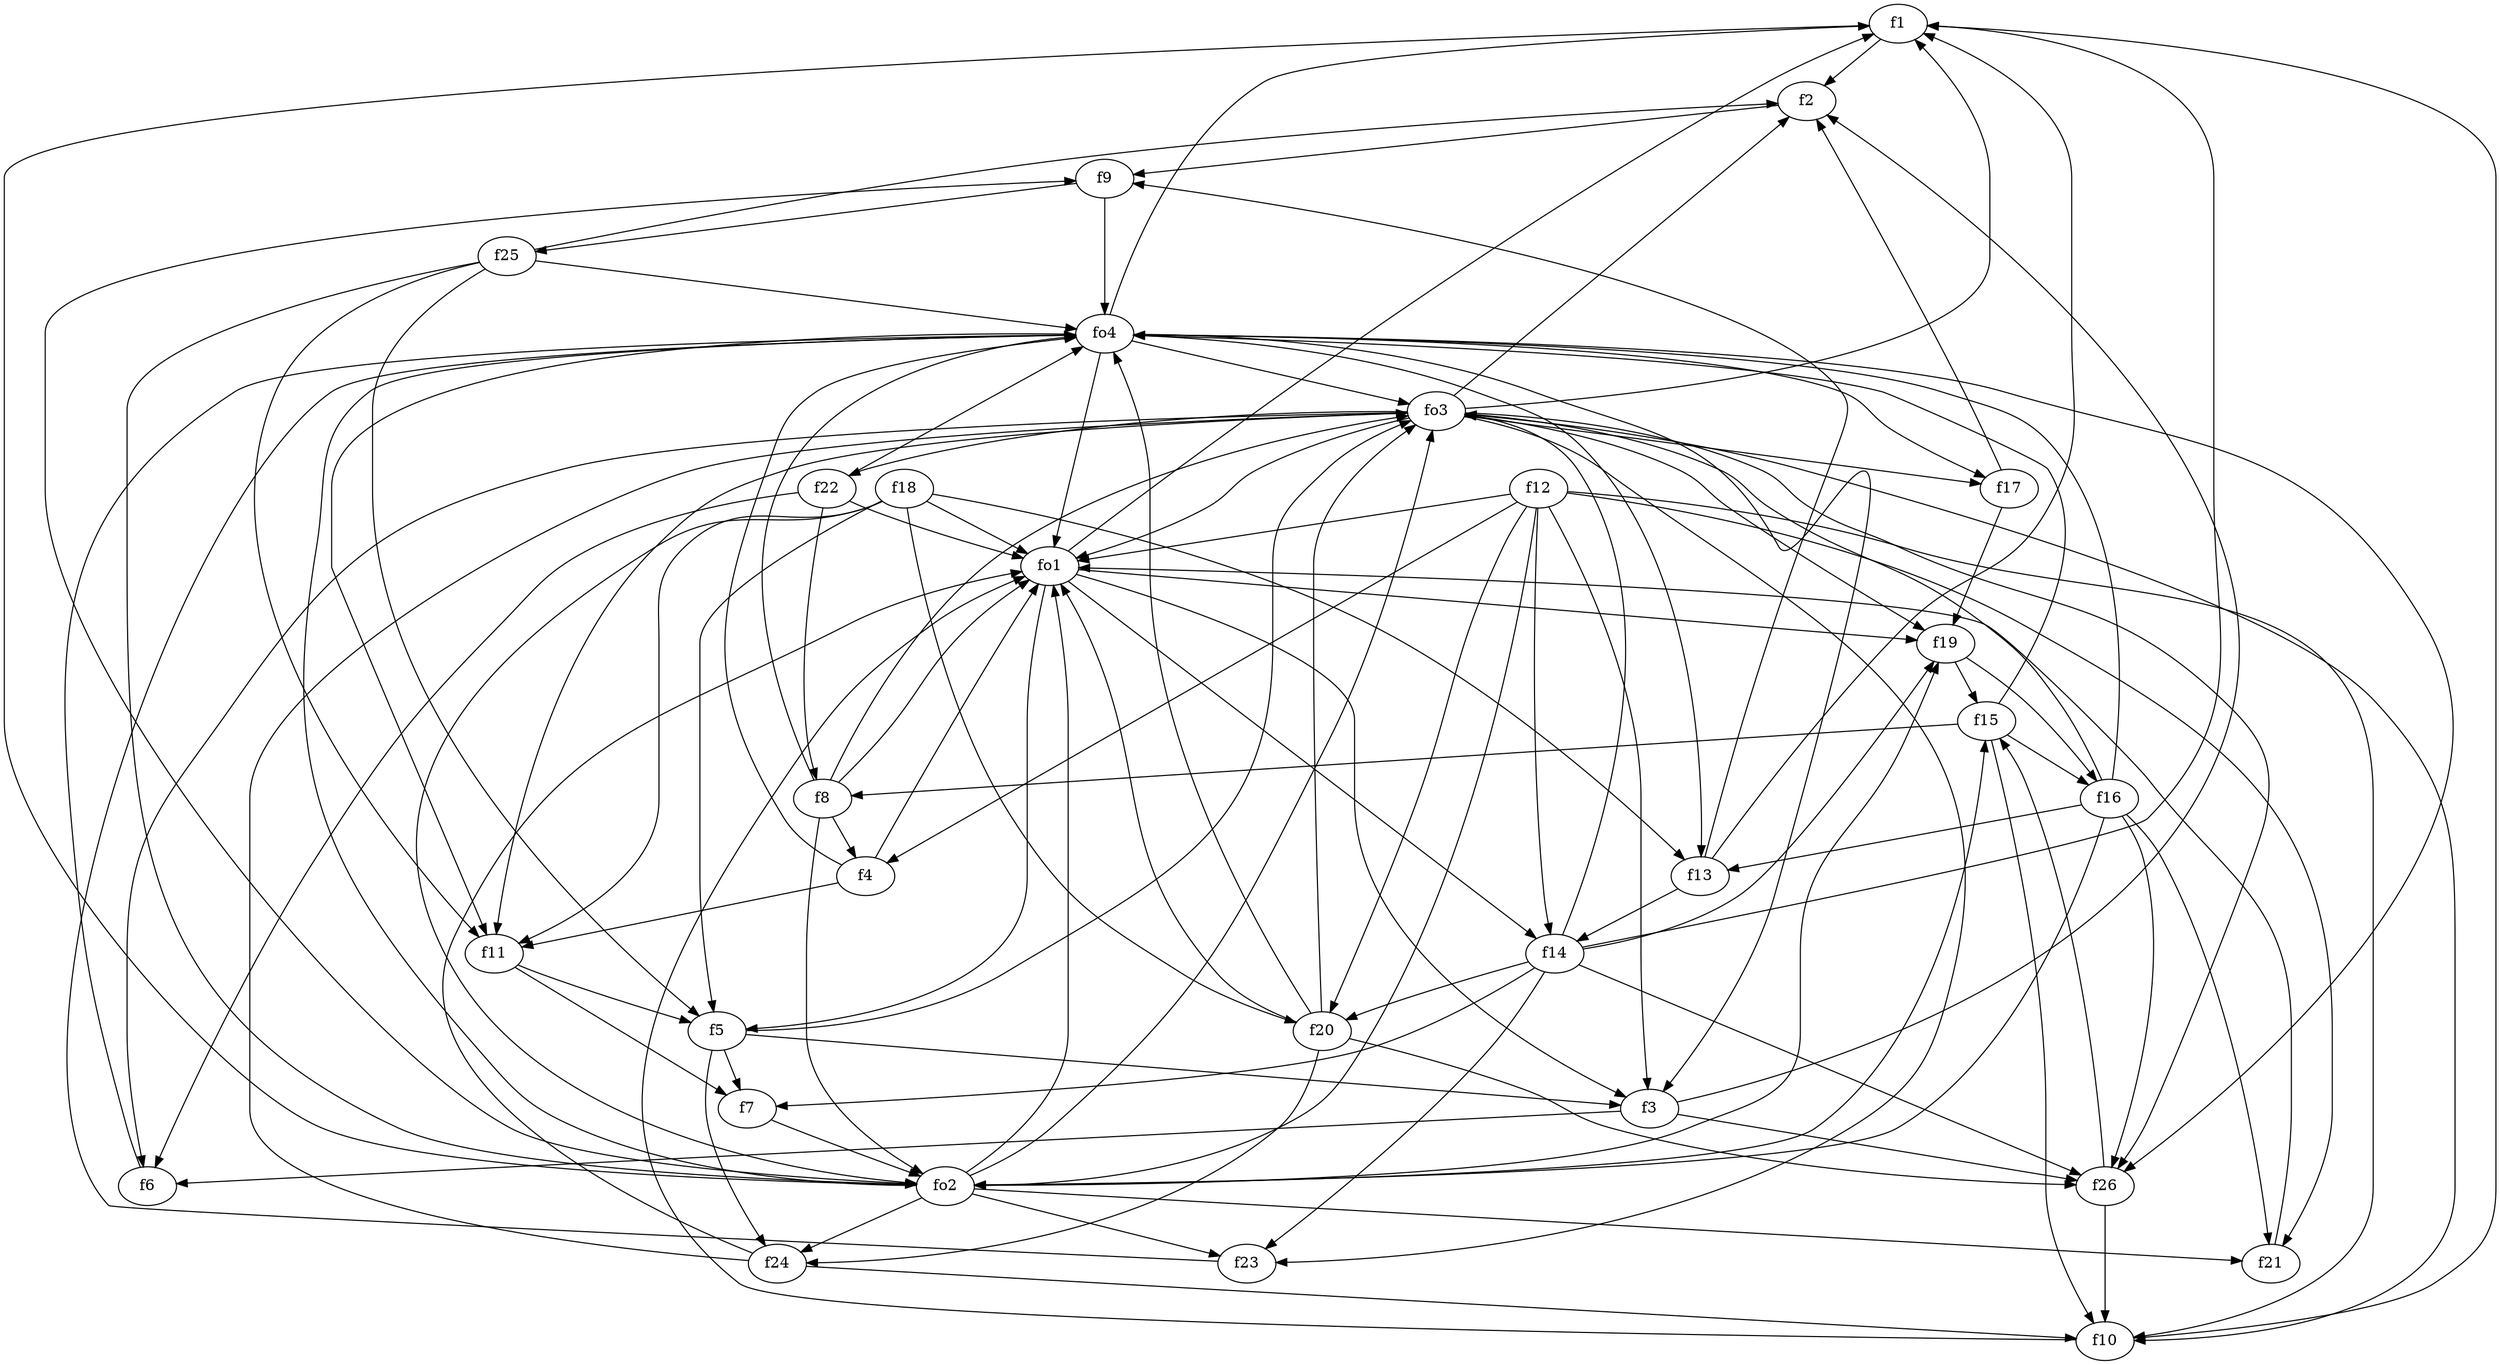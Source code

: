 strict digraph  {
f1;
f2;
f3;
f4;
f5;
f6;
f7;
f8;
f9;
f10;
f11;
f12;
f13;
f14;
f15;
f16;
f17;
f18;
f19;
f20;
f21;
f22;
f23;
f24;
f25;
f26;
fo1;
fo2;
fo3;
fo4;
f1 -> f2  [weight=2];
f1 -> fo2  [weight=2];
f2 -> f9  [weight=2];
f3 -> f2  [weight=2];
f3 -> f26  [weight=2];
f3 -> f6  [weight=2];
f4 -> fo4  [weight=2];
f4 -> f11  [weight=2];
f4 -> fo1  [weight=2];
f5 -> f3  [weight=2];
f5 -> f24  [weight=2];
f5 -> f7  [weight=2];
f5 -> fo3  [weight=2];
f6 -> fo4  [weight=2];
f7 -> fo2  [weight=2];
f8 -> f4  [weight=2];
f8 -> fo4  [weight=2];
f8 -> fo3  [weight=2];
f8 -> fo2  [weight=2];
f8 -> fo1  [weight=2];
f9 -> f25  [weight=2];
f9 -> fo4  [weight=2];
f10 -> f1  [weight=2];
f10 -> fo1  [weight=2];
f11 -> f5  [weight=2];
f11 -> f7  [weight=2];
f12 -> f20  [weight=2];
f12 -> fo1  [weight=2];
f12 -> f21  [weight=2];
f12 -> f14  [weight=2];
f12 -> f10  [weight=2];
f12 -> f4  [weight=2];
f12 -> f3  [weight=2];
f12 -> fo2  [weight=2];
f13 -> f14  [weight=2];
f13 -> f9  [weight=2];
f13 -> f1  [weight=2];
f14 -> f7  [weight=2];
f14 -> f1  [weight=2];
f14 -> f19  [weight=2];
f14 -> f23  [weight=2];
f14 -> f26  [weight=2];
f14 -> fo3  [weight=2];
f14 -> f20  [weight=2];
f15 -> f10  [weight=2];
f15 -> f16  [weight=2];
f15 -> f8  [weight=2];
f15 -> fo4  [weight=2];
f16 -> f13  [weight=2];
f16 -> fo2  [weight=2];
f16 -> f21  [weight=2];
f16 -> fo3  [weight=2];
f16 -> fo4  [weight=2];
f16 -> f26  [weight=2];
f17 -> f2  [weight=2];
f17 -> f19  [weight=2];
f18 -> f5  [weight=2];
f18 -> f20  [weight=2];
f18 -> f11  [weight=2];
f18 -> fo2  [weight=2];
f18 -> fo1  [weight=2];
f18 -> f13  [weight=2];
f19 -> f15  [weight=2];
f19 -> f16  [weight=2];
f20 -> f24  [weight=2];
f20 -> fo1  [weight=2];
f20 -> f26  [weight=2];
f20 -> fo3  [weight=2];
f20 -> fo4  [weight=2];
f21 -> fo1  [weight=2];
f22 -> fo4  [weight=2];
f22 -> f8  [weight=2];
f22 -> f6  [weight=2];
f22 -> fo1  [weight=2];
f23 -> fo4  [weight=2];
f24 -> fo1  [weight=2];
f24 -> f10  [weight=2];
f24 -> fo3  [weight=2];
f25 -> f5  [weight=2];
f25 -> f11  [weight=2];
f25 -> fo2  [weight=2];
f25 -> fo4  [weight=2];
f25 -> f2  [weight=2];
f26 -> f10  [weight=2];
f26 -> f15  [weight=2];
fo1 -> f1  [weight=2];
fo1 -> f3  [weight=2];
fo1 -> f19  [weight=2];
fo1 -> f14  [weight=2];
fo1 -> f5  [weight=2];
fo2 -> f21  [weight=2];
fo2 -> fo3  [weight=2];
fo2 -> f24  [weight=2];
fo2 -> f9  [weight=2];
fo2 -> f23  [weight=2];
fo2 -> fo1  [weight=2];
fo2 -> fo4  [weight=2];
fo2 -> f19  [weight=2];
fo2 -> f15  [weight=2];
fo3 -> f6  [weight=2];
fo3 -> fo1  [weight=2];
fo3 -> f1  [weight=2];
fo3 -> f26  [weight=2];
fo3 -> f22  [weight=2];
fo3 -> f11  [weight=2];
fo3 -> f2  [weight=2];
fo3 -> f23  [weight=2];
fo3 -> f19  [weight=2];
fo3 -> f17  [weight=2];
fo3 -> f10  [weight=2];
fo4 -> f1  [weight=2];
fo4 -> f13  [weight=2];
fo4 -> f17  [weight=2];
fo4 -> f3  [weight=2];
fo4 -> fo1  [weight=2];
fo4 -> f11  [weight=2];
fo4 -> fo3  [weight=2];
fo4 -> f26  [weight=2];
}
